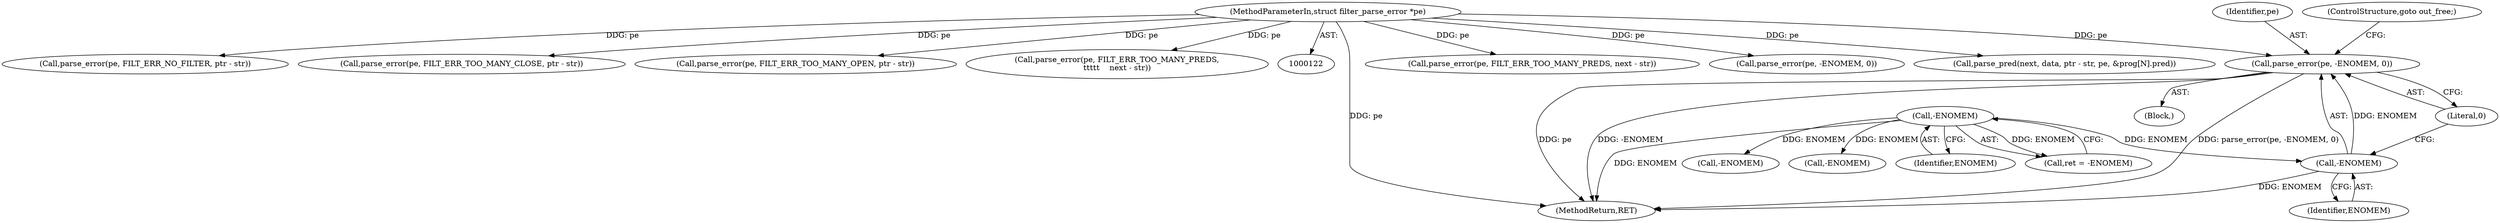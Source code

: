 digraph "0_linux_81f9c4e4177d31ced6f52a89bb70e93bfb77ca03_1@pointer" {
"1000205" [label="(Call,parse_error(pe, -ENOMEM, 0))"];
"1000128" [label="(MethodParameterIn,struct filter_parse_error *pe)"];
"1000207" [label="(Call,-ENOMEM)"];
"1000149" [label="(Call,-ENOMEM)"];
"1000272" [label="(Call,parse_error(pe, FILT_ERR_TOO_MANY_PREDS, next - str))"];
"1000173" [label="(Call,-ENOMEM)"];
"1000150" [label="(Identifier,ENOMEM)"];
"1000206" [label="(Identifier,pe)"];
"1000147" [label="(Call,ret = -ENOMEM)"];
"1000209" [label="(Literal,0)"];
"1000626" [label="(MethodReturn,RET)"];
"1000149" [label="(Call,-ENOMEM)"];
"1000128" [label="(MethodParameterIn,struct filter_parse_error *pe)"];
"1000187" [label="(Call,parse_error(pe, -ENOMEM, 0))"];
"1000189" [label="(Call,-ENOMEM)"];
"1000207" [label="(Call,-ENOMEM)"];
"1000210" [label="(ControlStructure,goto out_free;)"];
"1000204" [label="(Block,)"];
"1000295" [label="(Call,parse_pred(next, data, ptr - str, pe, &prog[N].pred))"];
"1000474" [label="(Call,parse_error(pe, FILT_ERR_NO_FILTER, ptr - str))"];
"1000444" [label="(Call,parse_error(pe, FILT_ERR_TOO_MANY_CLOSE, ptr - str))"];
"1000459" [label="(Call,parse_error(pe, FILT_ERR_TOO_MANY_OPEN, ptr - str))"];
"1000208" [label="(Identifier,ENOMEM)"];
"1000205" [label="(Call,parse_error(pe, -ENOMEM, 0))"];
"1000362" [label="(Call,parse_error(pe, FILT_ERR_TOO_MANY_PREDS,\n\t\t\t\t\t    next - str))"];
"1000205" -> "1000204"  [label="AST: "];
"1000205" -> "1000209"  [label="CFG: "];
"1000206" -> "1000205"  [label="AST: "];
"1000207" -> "1000205"  [label="AST: "];
"1000209" -> "1000205"  [label="AST: "];
"1000210" -> "1000205"  [label="CFG: "];
"1000205" -> "1000626"  [label="DDG: pe"];
"1000205" -> "1000626"  [label="DDG: -ENOMEM"];
"1000205" -> "1000626"  [label="DDG: parse_error(pe, -ENOMEM, 0)"];
"1000128" -> "1000205"  [label="DDG: pe"];
"1000207" -> "1000205"  [label="DDG: ENOMEM"];
"1000128" -> "1000122"  [label="AST: "];
"1000128" -> "1000626"  [label="DDG: pe"];
"1000128" -> "1000187"  [label="DDG: pe"];
"1000128" -> "1000272"  [label="DDG: pe"];
"1000128" -> "1000295"  [label="DDG: pe"];
"1000128" -> "1000362"  [label="DDG: pe"];
"1000128" -> "1000444"  [label="DDG: pe"];
"1000128" -> "1000459"  [label="DDG: pe"];
"1000128" -> "1000474"  [label="DDG: pe"];
"1000207" -> "1000208"  [label="CFG: "];
"1000208" -> "1000207"  [label="AST: "];
"1000209" -> "1000207"  [label="CFG: "];
"1000207" -> "1000626"  [label="DDG: ENOMEM"];
"1000149" -> "1000207"  [label="DDG: ENOMEM"];
"1000149" -> "1000147"  [label="AST: "];
"1000149" -> "1000150"  [label="CFG: "];
"1000150" -> "1000149"  [label="AST: "];
"1000147" -> "1000149"  [label="CFG: "];
"1000149" -> "1000626"  [label="DDG: ENOMEM"];
"1000149" -> "1000147"  [label="DDG: ENOMEM"];
"1000149" -> "1000173"  [label="DDG: ENOMEM"];
"1000149" -> "1000189"  [label="DDG: ENOMEM"];
}
